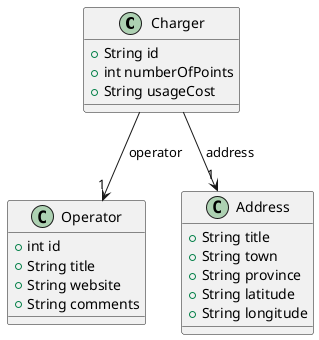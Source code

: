 @startuml dominio

class Charger {
    + String id
    + int numberOfPoints
    + String usageCost
}

class Operator {
    + int id
    + String title
    + String website
    + String comments
}

class Address {
    + String title
    + String town
    + String province
    + String latitude
    + String longitude
}

Charger -down-> "1" Address : address
Charger -down-> "1" Operator : operator

@enduml
